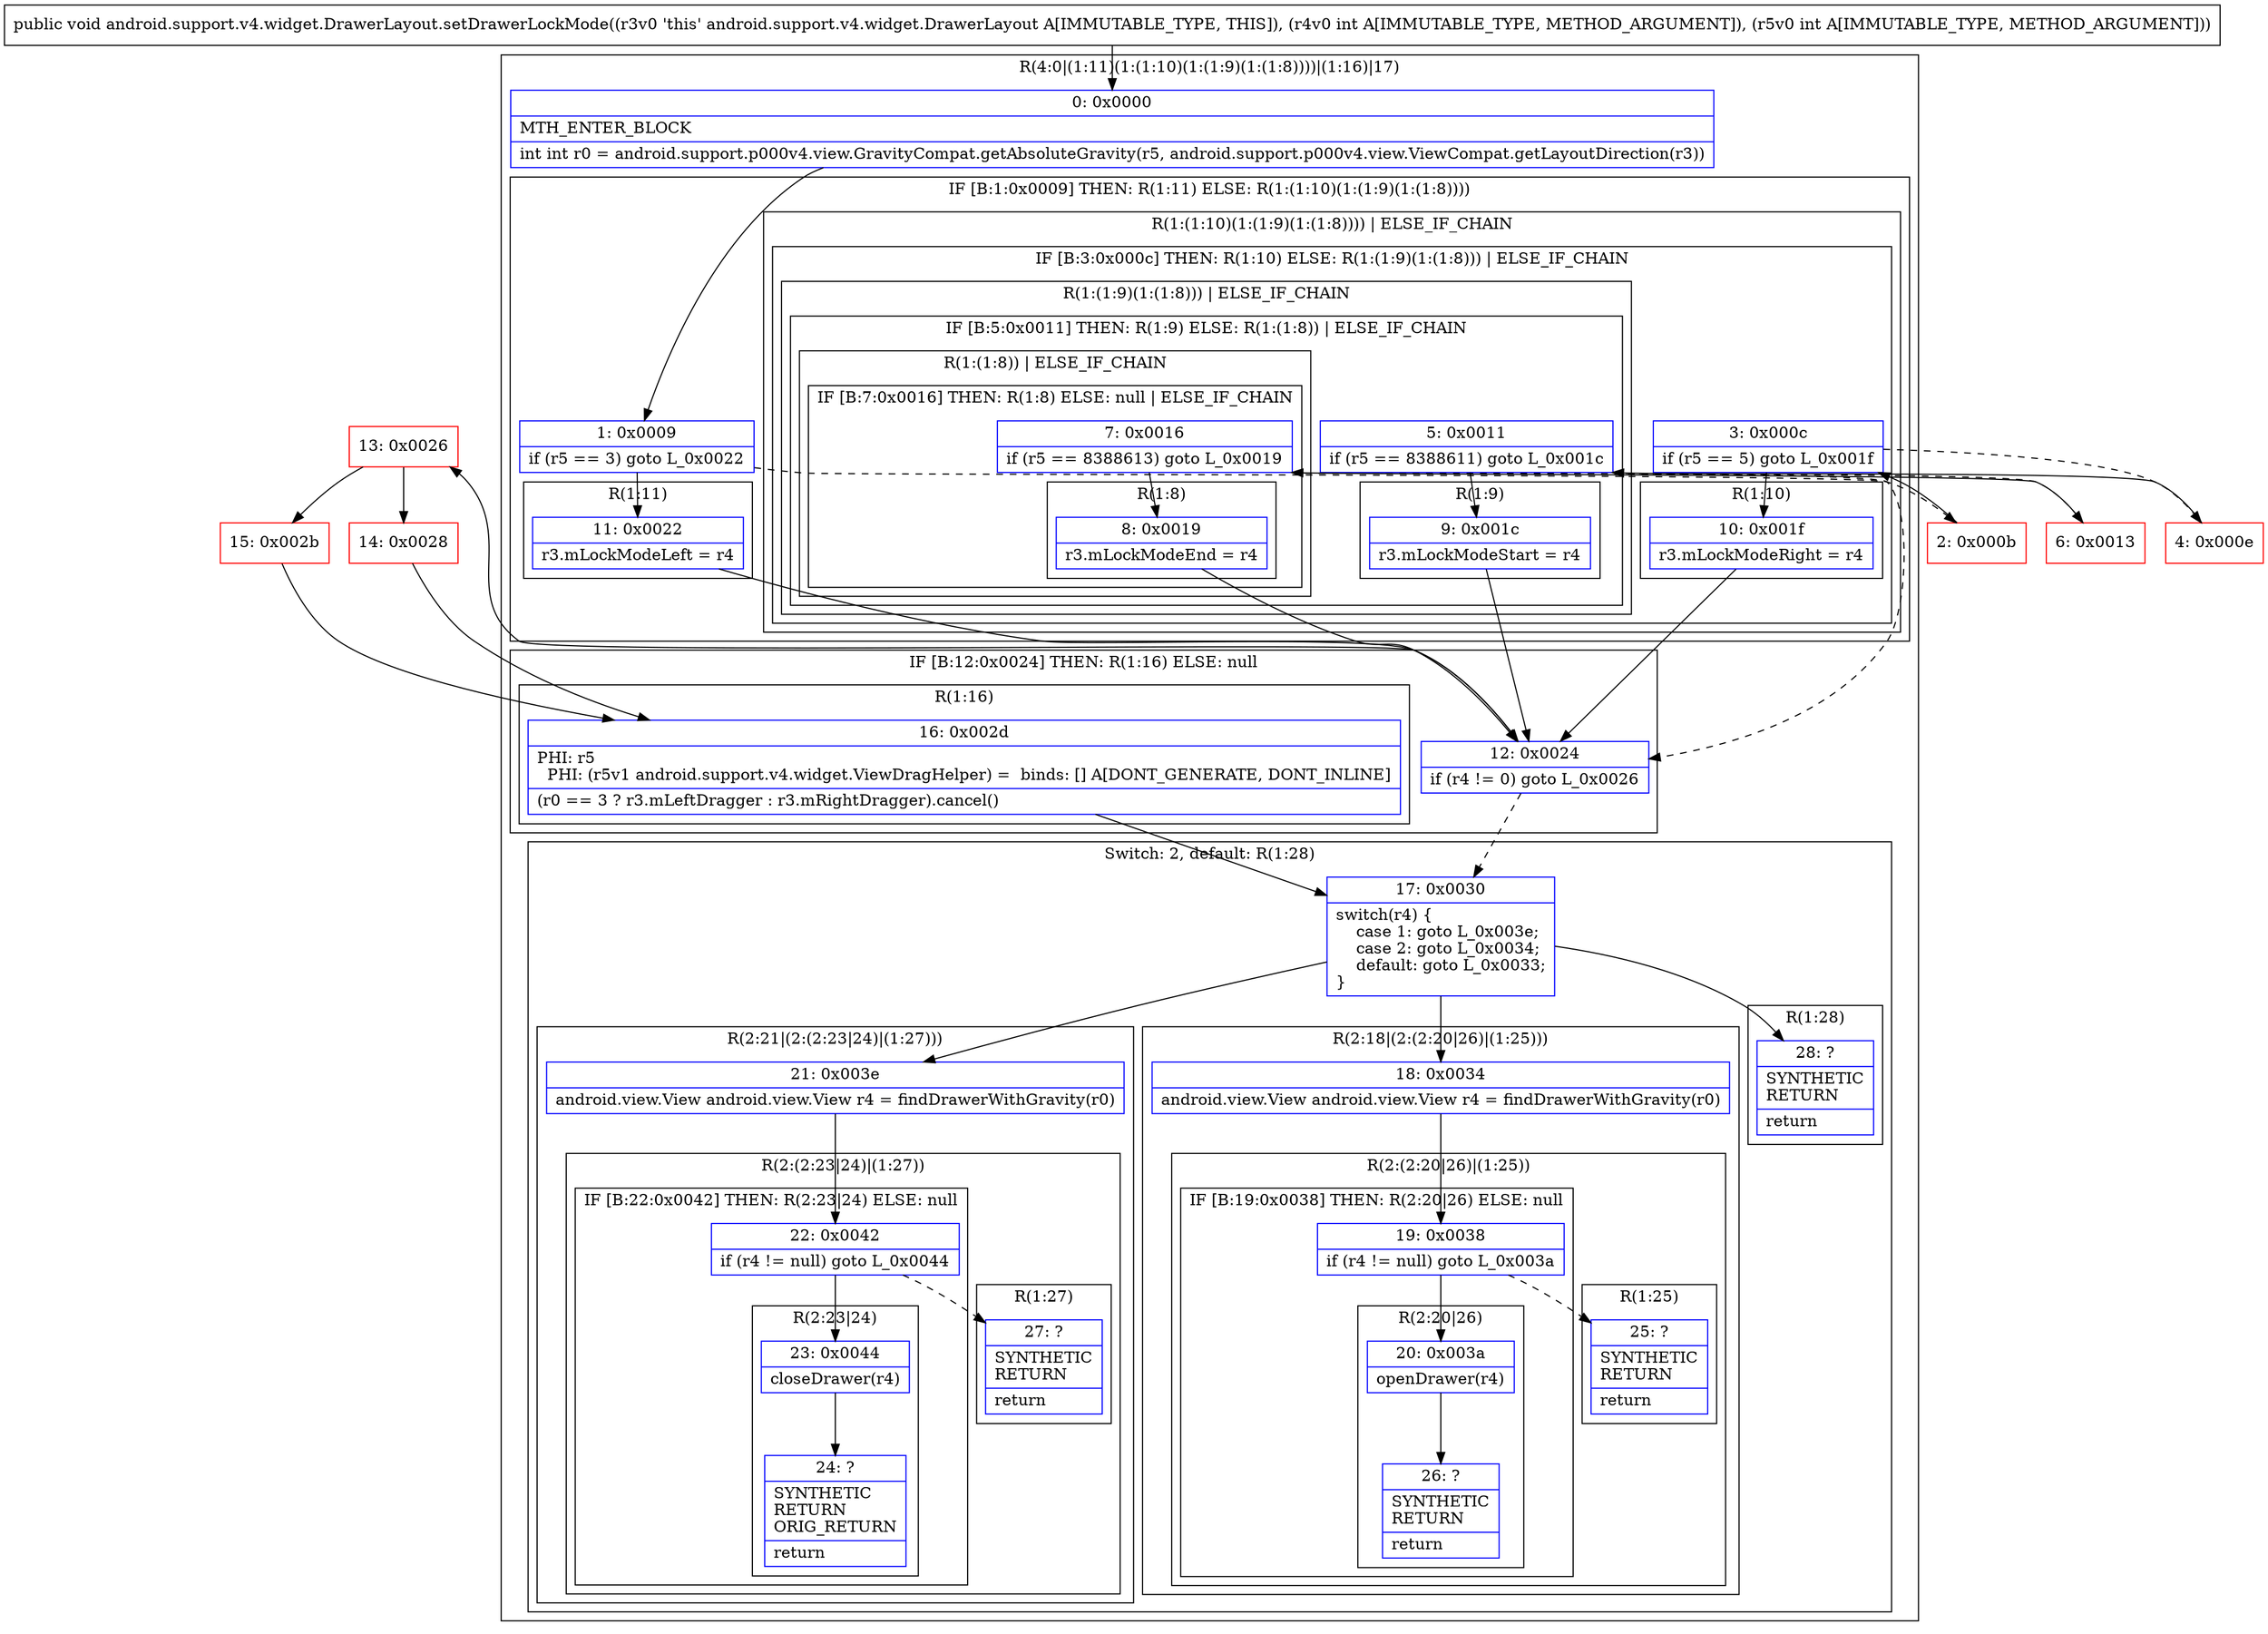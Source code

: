 digraph "CFG forandroid.support.v4.widget.DrawerLayout.setDrawerLockMode(II)V" {
subgraph cluster_Region_1784460858 {
label = "R(4:0|(1:11)(1:(1:10)(1:(1:9)(1:(1:8))))|(1:16)|17)";
node [shape=record,color=blue];
Node_0 [shape=record,label="{0\:\ 0x0000|MTH_ENTER_BLOCK\l|int int r0 = android.support.p000v4.view.GravityCompat.getAbsoluteGravity(r5, android.support.p000v4.view.ViewCompat.getLayoutDirection(r3))\l}"];
subgraph cluster_IfRegion_838627410 {
label = "IF [B:1:0x0009] THEN: R(1:11) ELSE: R(1:(1:10)(1:(1:9)(1:(1:8))))";
node [shape=record,color=blue];
Node_1 [shape=record,label="{1\:\ 0x0009|if (r5 == 3) goto L_0x0022\l}"];
subgraph cluster_Region_1337294237 {
label = "R(1:11)";
node [shape=record,color=blue];
Node_11 [shape=record,label="{11\:\ 0x0022|r3.mLockModeLeft = r4\l}"];
}
subgraph cluster_Region_1964363655 {
label = "R(1:(1:10)(1:(1:9)(1:(1:8)))) | ELSE_IF_CHAIN\l";
node [shape=record,color=blue];
subgraph cluster_IfRegion_1806961987 {
label = "IF [B:3:0x000c] THEN: R(1:10) ELSE: R(1:(1:9)(1:(1:8))) | ELSE_IF_CHAIN\l";
node [shape=record,color=blue];
Node_3 [shape=record,label="{3\:\ 0x000c|if (r5 == 5) goto L_0x001f\l}"];
subgraph cluster_Region_966303367 {
label = "R(1:10)";
node [shape=record,color=blue];
Node_10 [shape=record,label="{10\:\ 0x001f|r3.mLockModeRight = r4\l}"];
}
subgraph cluster_Region_1571116476 {
label = "R(1:(1:9)(1:(1:8))) | ELSE_IF_CHAIN\l";
node [shape=record,color=blue];
subgraph cluster_IfRegion_102219896 {
label = "IF [B:5:0x0011] THEN: R(1:9) ELSE: R(1:(1:8)) | ELSE_IF_CHAIN\l";
node [shape=record,color=blue];
Node_5 [shape=record,label="{5\:\ 0x0011|if (r5 == 8388611) goto L_0x001c\l}"];
subgraph cluster_Region_1291983852 {
label = "R(1:9)";
node [shape=record,color=blue];
Node_9 [shape=record,label="{9\:\ 0x001c|r3.mLockModeStart = r4\l}"];
}
subgraph cluster_Region_814995565 {
label = "R(1:(1:8)) | ELSE_IF_CHAIN\l";
node [shape=record,color=blue];
subgraph cluster_IfRegion_1206678390 {
label = "IF [B:7:0x0016] THEN: R(1:8) ELSE: null | ELSE_IF_CHAIN\l";
node [shape=record,color=blue];
Node_7 [shape=record,label="{7\:\ 0x0016|if (r5 == 8388613) goto L_0x0019\l}"];
subgraph cluster_Region_2143322099 {
label = "R(1:8)";
node [shape=record,color=blue];
Node_8 [shape=record,label="{8\:\ 0x0019|r3.mLockModeEnd = r4\l}"];
}
}
}
}
}
}
}
}
subgraph cluster_IfRegion_574670492 {
label = "IF [B:12:0x0024] THEN: R(1:16) ELSE: null";
node [shape=record,color=blue];
Node_12 [shape=record,label="{12\:\ 0x0024|if (r4 != 0) goto L_0x0026\l}"];
subgraph cluster_Region_1032187953 {
label = "R(1:16)";
node [shape=record,color=blue];
Node_16 [shape=record,label="{16\:\ 0x002d|PHI: r5 \l  PHI: (r5v1 android.support.v4.widget.ViewDragHelper) =  binds: [] A[DONT_GENERATE, DONT_INLINE]\l|(r0 == 3 ? r3.mLeftDragger : r3.mRightDragger).cancel()\l}"];
}
}
subgraph cluster_SwitchRegion_205402633 {
label = "Switch: 2, default: R(1:28)";
node [shape=record,color=blue];
Node_17 [shape=record,label="{17\:\ 0x0030|switch(r4) \{\l    case 1: goto L_0x003e;\l    case 2: goto L_0x0034;\l    default: goto L_0x0033;\l\}\l}"];
subgraph cluster_Region_9717269 {
label = "R(2:21|(2:(2:23|24)|(1:27)))";
node [shape=record,color=blue];
Node_21 [shape=record,label="{21\:\ 0x003e|android.view.View android.view.View r4 = findDrawerWithGravity(r0)\l}"];
subgraph cluster_Region_686659387 {
label = "R(2:(2:23|24)|(1:27))";
node [shape=record,color=blue];
subgraph cluster_IfRegion_39865261 {
label = "IF [B:22:0x0042] THEN: R(2:23|24) ELSE: null";
node [shape=record,color=blue];
Node_22 [shape=record,label="{22\:\ 0x0042|if (r4 != null) goto L_0x0044\l}"];
subgraph cluster_Region_276182952 {
label = "R(2:23|24)";
node [shape=record,color=blue];
Node_23 [shape=record,label="{23\:\ 0x0044|closeDrawer(r4)\l}"];
Node_24 [shape=record,label="{24\:\ ?|SYNTHETIC\lRETURN\lORIG_RETURN\l|return\l}"];
}
}
subgraph cluster_Region_1412319794 {
label = "R(1:27)";
node [shape=record,color=blue];
Node_27 [shape=record,label="{27\:\ ?|SYNTHETIC\lRETURN\l|return\l}"];
}
}
}
subgraph cluster_Region_226672961 {
label = "R(2:18|(2:(2:20|26)|(1:25)))";
node [shape=record,color=blue];
Node_18 [shape=record,label="{18\:\ 0x0034|android.view.View android.view.View r4 = findDrawerWithGravity(r0)\l}"];
subgraph cluster_Region_1895694861 {
label = "R(2:(2:20|26)|(1:25))";
node [shape=record,color=blue];
subgraph cluster_IfRegion_854622045 {
label = "IF [B:19:0x0038] THEN: R(2:20|26) ELSE: null";
node [shape=record,color=blue];
Node_19 [shape=record,label="{19\:\ 0x0038|if (r4 != null) goto L_0x003a\l}"];
subgraph cluster_Region_694368395 {
label = "R(2:20|26)";
node [shape=record,color=blue];
Node_20 [shape=record,label="{20\:\ 0x003a|openDrawer(r4)\l}"];
Node_26 [shape=record,label="{26\:\ ?|SYNTHETIC\lRETURN\l|return\l}"];
}
}
subgraph cluster_Region_221108321 {
label = "R(1:25)";
node [shape=record,color=blue];
Node_25 [shape=record,label="{25\:\ ?|SYNTHETIC\lRETURN\l|return\l}"];
}
}
}
subgraph cluster_Region_1228784304 {
label = "R(1:28)";
node [shape=record,color=blue];
Node_28 [shape=record,label="{28\:\ ?|SYNTHETIC\lRETURN\l|return\l}"];
}
}
}
Node_2 [shape=record,color=red,label="{2\:\ 0x000b}"];
Node_4 [shape=record,color=red,label="{4\:\ 0x000e}"];
Node_6 [shape=record,color=red,label="{6\:\ 0x0013}"];
Node_13 [shape=record,color=red,label="{13\:\ 0x0026}"];
Node_14 [shape=record,color=red,label="{14\:\ 0x0028}"];
Node_15 [shape=record,color=red,label="{15\:\ 0x002b}"];
MethodNode[shape=record,label="{public void android.support.v4.widget.DrawerLayout.setDrawerLockMode((r3v0 'this' android.support.v4.widget.DrawerLayout A[IMMUTABLE_TYPE, THIS]), (r4v0 int A[IMMUTABLE_TYPE, METHOD_ARGUMENT]), (r5v0 int A[IMMUTABLE_TYPE, METHOD_ARGUMENT])) }"];
MethodNode -> Node_0;
Node_0 -> Node_1;
Node_1 -> Node_2[style=dashed];
Node_1 -> Node_11;
Node_11 -> Node_12;
Node_3 -> Node_4[style=dashed];
Node_3 -> Node_10;
Node_10 -> Node_12;
Node_5 -> Node_6[style=dashed];
Node_5 -> Node_9;
Node_9 -> Node_12;
Node_7 -> Node_8;
Node_7 -> Node_12[style=dashed];
Node_8 -> Node_12;
Node_12 -> Node_13;
Node_12 -> Node_17[style=dashed];
Node_16 -> Node_17;
Node_17 -> Node_18;
Node_17 -> Node_21;
Node_17 -> Node_28;
Node_21 -> Node_22;
Node_22 -> Node_23;
Node_22 -> Node_27[style=dashed];
Node_23 -> Node_24;
Node_18 -> Node_19;
Node_19 -> Node_20;
Node_19 -> Node_25[style=dashed];
Node_20 -> Node_26;
Node_2 -> Node_3;
Node_4 -> Node_5;
Node_6 -> Node_7;
Node_13 -> Node_14;
Node_13 -> Node_15;
Node_14 -> Node_16;
Node_15 -> Node_16;
}

